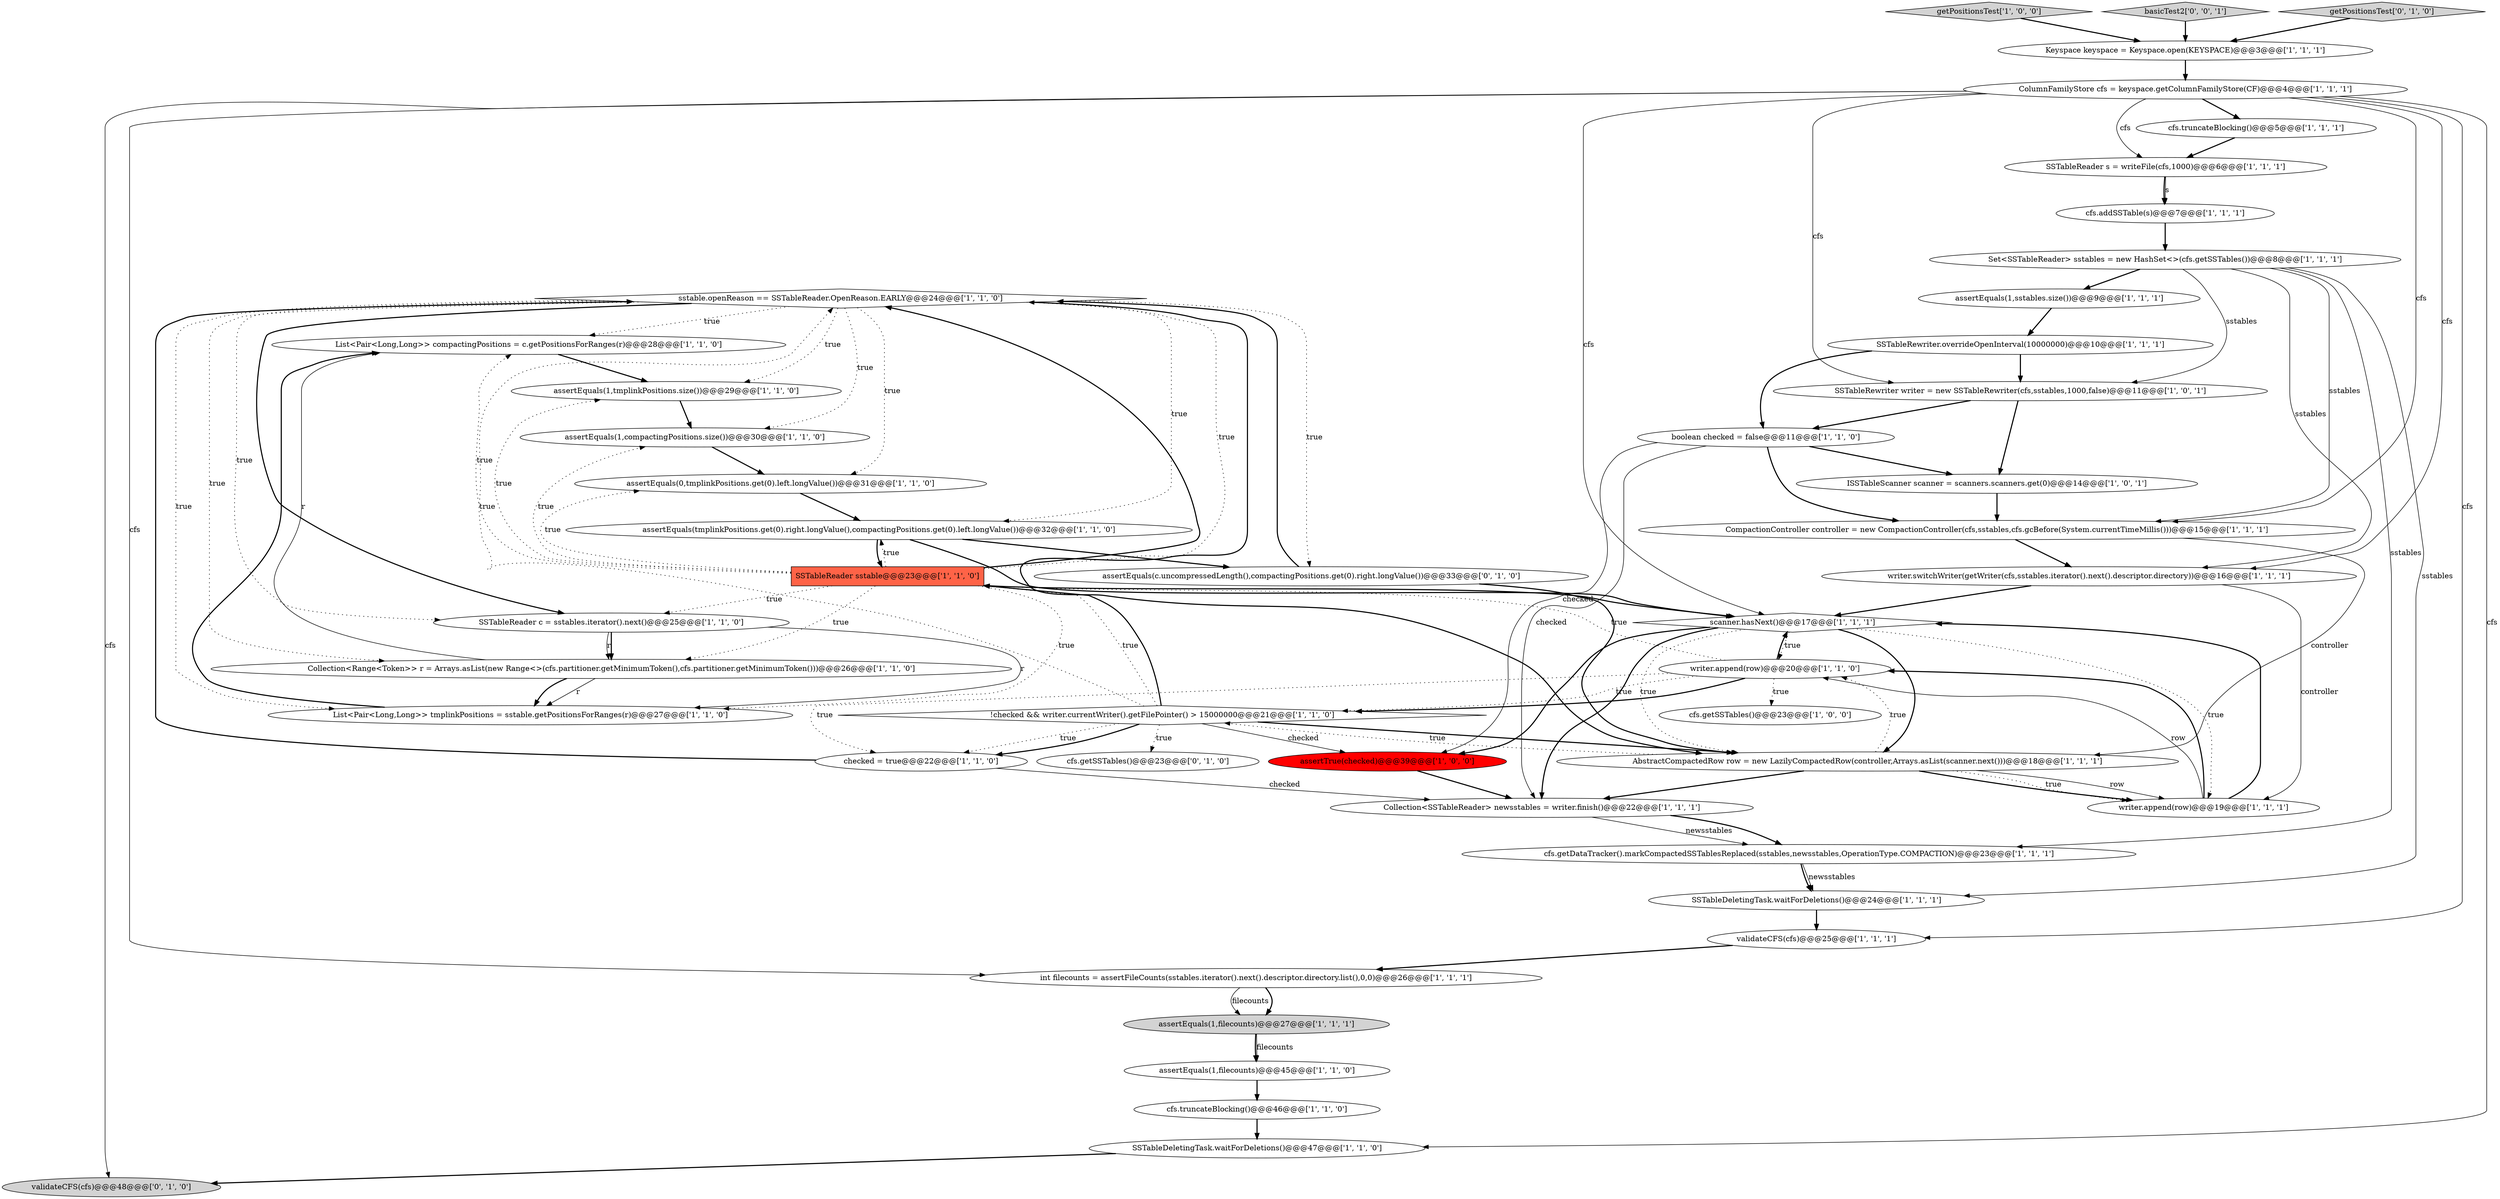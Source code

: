 digraph {
17 [style = filled, label = "sstable.openReason == SSTableReader.OpenReason.EARLY@@@24@@@['1', '1', '0']", fillcolor = white, shape = diamond image = "AAA0AAABBB1BBB"];
22 [style = filled, label = "List<Pair<Long,Long>> compactingPositions = c.getPositionsForRanges(r)@@@28@@@['1', '1', '0']", fillcolor = white, shape = ellipse image = "AAA0AAABBB1BBB"];
24 [style = filled, label = "Set<SSTableReader> sstables = new HashSet<>(cfs.getSSTables())@@@8@@@['1', '1', '1']", fillcolor = white, shape = ellipse image = "AAA0AAABBB1BBB"];
38 [style = filled, label = "cfs.truncateBlocking()@@@5@@@['1', '1', '1']", fillcolor = white, shape = ellipse image = "AAA0AAABBB1BBB"];
31 [style = filled, label = "assertEquals(1,filecounts)@@@27@@@['1', '1', '1']", fillcolor = lightgray, shape = ellipse image = "AAA0AAABBB1BBB"];
7 [style = filled, label = "writer.append(row)@@@20@@@['1', '1', '0']", fillcolor = white, shape = ellipse image = "AAA0AAABBB1BBB"];
43 [style = filled, label = "cfs.getSSTables()@@@23@@@['0', '1', '0']", fillcolor = white, shape = ellipse image = "AAA0AAABBB2BBB"];
2 [style = filled, label = "Collection<SSTableReader> newsstables = writer.finish()@@@22@@@['1', '1', '1']", fillcolor = white, shape = ellipse image = "AAA0AAABBB1BBB"];
30 [style = filled, label = "Keyspace keyspace = Keyspace.open(KEYSPACE)@@@3@@@['1', '1', '1']", fillcolor = white, shape = ellipse image = "AAA0AAABBB1BBB"];
12 [style = filled, label = "AbstractCompactedRow row = new LazilyCompactedRow(controller,Arrays.asList(scanner.next()))@@@18@@@['1', '1', '1']", fillcolor = white, shape = ellipse image = "AAA0AAABBB1BBB"];
35 [style = filled, label = "validateCFS(cfs)@@@25@@@['1', '1', '1']", fillcolor = white, shape = ellipse image = "AAA0AAABBB1BBB"];
10 [style = filled, label = "assertEquals(0,tmplinkPositions.get(0).left.longValue())@@@31@@@['1', '1', '0']", fillcolor = white, shape = ellipse image = "AAA0AAABBB1BBB"];
25 [style = filled, label = "assertTrue(checked)@@@39@@@['1', '0', '0']", fillcolor = red, shape = ellipse image = "AAA1AAABBB1BBB"];
33 [style = filled, label = "boolean checked = false@@@11@@@['1', '1', '0']", fillcolor = white, shape = ellipse image = "AAA0AAABBB1BBB"];
19 [style = filled, label = "assertEquals(1,compactingPositions.size())@@@30@@@['1', '1', '0']", fillcolor = white, shape = ellipse image = "AAA0AAABBB1BBB"];
36 [style = filled, label = "!checked && writer.currentWriter().getFilePointer() > 15000000@@@21@@@['1', '1', '0']", fillcolor = white, shape = diamond image = "AAA0AAABBB1BBB"];
34 [style = filled, label = "Collection<Range<Token>> r = Arrays.asList(new Range<>(cfs.partitioner.getMinimumToken(),cfs.partitioner.getMinimumToken()))@@@26@@@['1', '1', '0']", fillcolor = white, shape = ellipse image = "AAA0AAABBB1BBB"];
6 [style = filled, label = "getPositionsTest['1', '0', '0']", fillcolor = lightgray, shape = diamond image = "AAA0AAABBB1BBB"];
27 [style = filled, label = "SSTableReader sstable@@@23@@@['1', '1', '0']", fillcolor = tomato, shape = box image = "AAA0AAABBB1BBB"];
26 [style = filled, label = "List<Pair<Long,Long>> tmplinkPositions = sstable.getPositionsForRanges(r)@@@27@@@['1', '1', '0']", fillcolor = white, shape = ellipse image = "AAA0AAABBB1BBB"];
1 [style = filled, label = "SSTableRewriter.overrideOpenInterval(10000000)@@@10@@@['1', '1', '1']", fillcolor = white, shape = ellipse image = "AAA0AAABBB1BBB"];
45 [style = filled, label = "basicTest2['0', '0', '1']", fillcolor = lightgray, shape = diamond image = "AAA0AAABBB3BBB"];
0 [style = filled, label = "writer.switchWriter(getWriter(cfs,sstables.iterator().next().descriptor.directory))@@@16@@@['1', '1', '1']", fillcolor = white, shape = ellipse image = "AAA0AAABBB1BBB"];
14 [style = filled, label = "ColumnFamilyStore cfs = keyspace.getColumnFamilyStore(CF)@@@4@@@['1', '1', '1']", fillcolor = white, shape = ellipse image = "AAA0AAABBB1BBB"];
23 [style = filled, label = "CompactionController controller = new CompactionController(cfs,sstables,cfs.gcBefore(System.currentTimeMillis()))@@@15@@@['1', '1', '1']", fillcolor = white, shape = ellipse image = "AAA0AAABBB1BBB"];
16 [style = filled, label = "scanner.hasNext()@@@17@@@['1', '1', '1']", fillcolor = white, shape = diamond image = "AAA0AAABBB1BBB"];
3 [style = filled, label = "SSTableDeletingTask.waitForDeletions()@@@47@@@['1', '1', '0']", fillcolor = white, shape = ellipse image = "AAA0AAABBB1BBB"];
8 [style = filled, label = "assertEquals(1,sstables.size())@@@9@@@['1', '1', '1']", fillcolor = white, shape = ellipse image = "AAA0AAABBB1BBB"];
28 [style = filled, label = "SSTableReader s = writeFile(cfs,1000)@@@6@@@['1', '1', '1']", fillcolor = white, shape = ellipse image = "AAA0AAABBB1BBB"];
37 [style = filled, label = "cfs.getDataTracker().markCompactedSSTablesReplaced(sstables,newsstables,OperationType.COMPACTION)@@@23@@@['1', '1', '1']", fillcolor = white, shape = ellipse image = "AAA0AAABBB1BBB"];
29 [style = filled, label = "cfs.truncateBlocking()@@@46@@@['1', '1', '0']", fillcolor = white, shape = ellipse image = "AAA0AAABBB1BBB"];
41 [style = filled, label = "assertEquals(c.uncompressedLength(),compactingPositions.get(0).right.longValue())@@@33@@@['0', '1', '0']", fillcolor = white, shape = ellipse image = "AAA0AAABBB2BBB"];
21 [style = filled, label = "SSTableRewriter writer = new SSTableRewriter(cfs,sstables,1000,false)@@@11@@@['1', '0', '1']", fillcolor = white, shape = ellipse image = "AAA0AAABBB1BBB"];
5 [style = filled, label = "cfs.getSSTables()@@@23@@@['1', '0', '0']", fillcolor = white, shape = ellipse image = "AAA0AAABBB1BBB"];
15 [style = filled, label = "ISSTableScanner scanner = scanners.scanners.get(0)@@@14@@@['1', '0', '1']", fillcolor = white, shape = ellipse image = "AAA0AAABBB1BBB"];
42 [style = filled, label = "getPositionsTest['0', '1', '0']", fillcolor = lightgray, shape = diamond image = "AAA0AAABBB2BBB"];
44 [style = filled, label = "validateCFS(cfs)@@@48@@@['0', '1', '0']", fillcolor = lightgray, shape = ellipse image = "AAA0AAABBB2BBB"];
20 [style = filled, label = "assertEquals(tmplinkPositions.get(0).right.longValue(),compactingPositions.get(0).left.longValue())@@@32@@@['1', '1', '0']", fillcolor = white, shape = ellipse image = "AAA0AAABBB1BBB"];
40 [style = filled, label = "checked = true@@@22@@@['1', '1', '0']", fillcolor = white, shape = ellipse image = "AAA0AAABBB1BBB"];
39 [style = filled, label = "SSTableReader c = sstables.iterator().next()@@@25@@@['1', '1', '0']", fillcolor = white, shape = ellipse image = "AAA0AAABBB1BBB"];
18 [style = filled, label = "writer.append(row)@@@19@@@['1', '1', '1']", fillcolor = white, shape = ellipse image = "AAA0AAABBB1BBB"];
9 [style = filled, label = "cfs.addSSTable(s)@@@7@@@['1', '1', '1']", fillcolor = white, shape = ellipse image = "AAA0AAABBB1BBB"];
13 [style = filled, label = "SSTableDeletingTask.waitForDeletions()@@@24@@@['1', '1', '1']", fillcolor = white, shape = ellipse image = "AAA0AAABBB1BBB"];
11 [style = filled, label = "int filecounts = assertFileCounts(sstables.iterator().next().descriptor.directory.list(),0,0)@@@26@@@['1', '1', '1']", fillcolor = white, shape = ellipse image = "AAA0AAABBB1BBB"];
32 [style = filled, label = "assertEquals(1,filecounts)@@@45@@@['1', '1', '0']", fillcolor = white, shape = ellipse image = "AAA0AAABBB1BBB"];
4 [style = filled, label = "assertEquals(1,tmplinkPositions.size())@@@29@@@['1', '1', '0']", fillcolor = white, shape = ellipse image = "AAA0AAABBB1BBB"];
28->9 [style = solid, label="s"];
7->36 [style = dotted, label="true"];
12->18 [style = solid, label="row"];
21->15 [style = bold, label=""];
31->32 [style = solid, label="filecounts"];
28->9 [style = bold, label=""];
36->12 [style = bold, label=""];
45->30 [style = bold, label=""];
27->19 [style = dotted, label="true"];
26->22 [style = bold, label=""];
22->4 [style = bold, label=""];
20->27 [style = bold, label=""];
8->1 [style = bold, label=""];
16->7 [style = dotted, label="true"];
12->2 [style = bold, label=""];
1->33 [style = bold, label=""];
20->16 [style = bold, label=""];
40->2 [style = solid, label="checked"];
34->26 [style = bold, label=""];
1->21 [style = bold, label=""];
7->16 [style = bold, label=""];
12->18 [style = bold, label=""];
27->17 [style = bold, label=""];
7->27 [style = dotted, label="true"];
36->25 [style = solid, label="checked"];
30->14 [style = bold, label=""];
17->34 [style = dotted, label="true"];
24->13 [style = solid, label="sstables"];
24->21 [style = solid, label="sstables"];
9->24 [style = bold, label=""];
14->16 [style = solid, label="cfs"];
17->39 [style = dotted, label="true"];
17->20 [style = dotted, label="true"];
17->26 [style = dotted, label="true"];
27->22 [style = dotted, label="true"];
33->15 [style = bold, label=""];
38->28 [style = bold, label=""];
39->34 [style = bold, label=""];
39->26 [style = solid, label="r"];
7->40 [style = dotted, label="true"];
4->19 [style = bold, label=""];
33->2 [style = solid, label="checked"];
14->35 [style = solid, label="cfs"];
14->38 [style = bold, label=""];
12->18 [style = dotted, label="true"];
36->40 [style = dotted, label="true"];
27->16 [style = bold, label=""];
25->2 [style = bold, label=""];
24->0 [style = solid, label="sstables"];
33->23 [style = bold, label=""];
20->41 [style = bold, label=""];
14->44 [style = solid, label="cfs"];
14->3 [style = solid, label="cfs"];
14->28 [style = solid, label="cfs"];
27->20 [style = dotted, label="true"];
17->39 [style = bold, label=""];
2->37 [style = solid, label="newsstables"];
14->11 [style = solid, label="cfs"];
40->17 [style = bold, label=""];
24->8 [style = bold, label=""];
18->7 [style = bold, label=""];
37->13 [style = bold, label=""];
12->7 [style = dotted, label="true"];
16->18 [style = dotted, label="true"];
0->16 [style = bold, label=""];
36->40 [style = bold, label=""];
27->39 [style = dotted, label="true"];
23->12 [style = solid, label="controller"];
17->4 [style = dotted, label="true"];
31->32 [style = bold, label=""];
12->36 [style = dotted, label="true"];
0->18 [style = solid, label="controller"];
19->10 [style = bold, label=""];
18->7 [style = solid, label="row"];
23->0 [style = bold, label=""];
27->4 [style = dotted, label="true"];
7->5 [style = dotted, label="true"];
11->31 [style = bold, label=""];
3->44 [style = bold, label=""];
17->12 [style = bold, label=""];
24->23 [style = solid, label="sstables"];
24->37 [style = solid, label="sstables"];
17->19 [style = dotted, label="true"];
39->34 [style = solid, label="r"];
17->22 [style = dotted, label="true"];
41->12 [style = bold, label=""];
27->17 [style = dotted, label="true"];
37->13 [style = solid, label="newsstables"];
14->23 [style = solid, label="cfs"];
7->36 [style = bold, label=""];
18->16 [style = bold, label=""];
34->26 [style = solid, label="r"];
15->23 [style = bold, label=""];
17->41 [style = dotted, label="true"];
10->20 [style = bold, label=""];
16->12 [style = dotted, label="true"];
36->27 [style = dotted, label="true"];
27->34 [style = dotted, label="true"];
27->26 [style = dotted, label="true"];
21->33 [style = bold, label=""];
29->3 [style = bold, label=""];
27->10 [style = dotted, label="true"];
14->0 [style = solid, label="cfs"];
16->25 [style = bold, label=""];
16->2 [style = bold, label=""];
33->25 [style = solid, label="checked"];
32->29 [style = bold, label=""];
17->10 [style = dotted, label="true"];
41->17 [style = bold, label=""];
36->43 [style = dotted, label="true"];
36->27 [style = bold, label=""];
36->17 [style = dotted, label="true"];
42->30 [style = bold, label=""];
14->21 [style = solid, label="cfs"];
2->37 [style = bold, label=""];
13->35 [style = bold, label=""];
11->31 [style = solid, label="filecounts"];
16->12 [style = bold, label=""];
34->22 [style = solid, label="r"];
35->11 [style = bold, label=""];
6->30 [style = bold, label=""];
}
